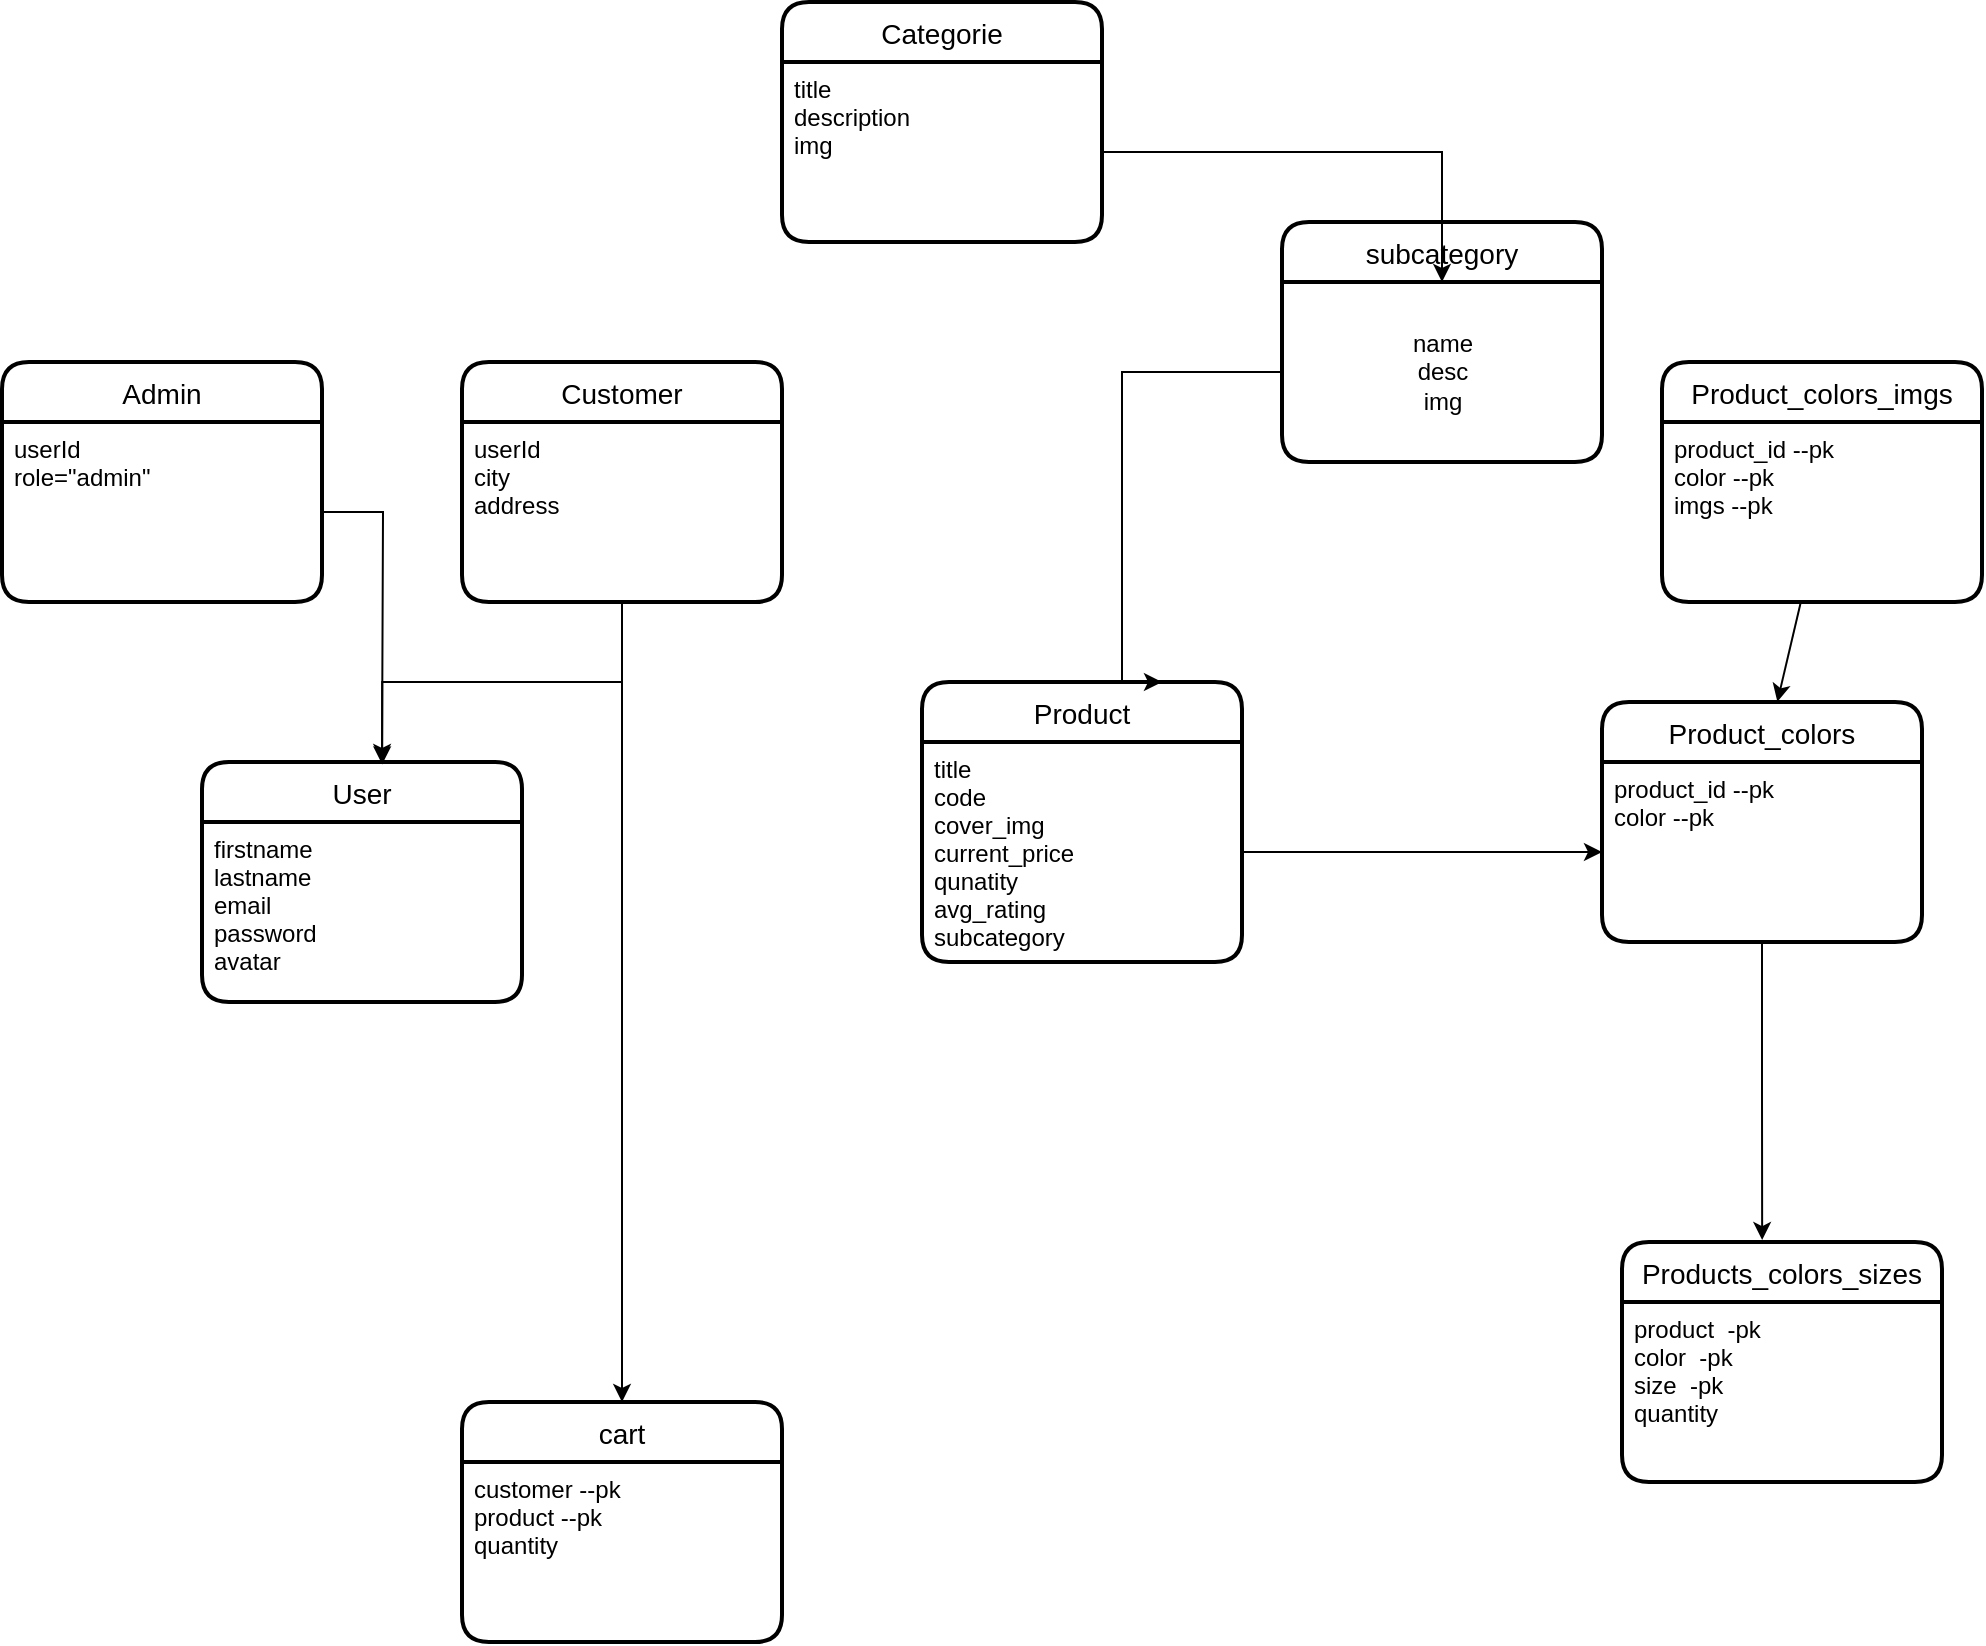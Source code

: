 <mxfile>
    <diagram name="Page-1" id="ffrCedS6Av5aOX2267lV">
        <mxGraphModel dx="905" dy="1632" grid="1" gridSize="10" guides="1" tooltips="1" connect="1" arrows="1" fold="1" page="1" pageScale="1" pageWidth="850" pageHeight="1100" math="0" shadow="0">
            <root>
                <mxCell id="0"/>
                <mxCell id="1" parent="0"/>
                <mxCell id="ne0xaH8l7VcgD0dj2SvG-1" value="User" style="swimlane;childLayout=stackLayout;horizontal=1;startSize=30;horizontalStack=0;rounded=1;fontSize=14;fontStyle=0;strokeWidth=2;resizeParent=0;resizeLast=1;shadow=0;dashed=0;align=center;" parent="1" vertex="1">
                    <mxGeometry x="-40" y="100" width="160" height="120" as="geometry"/>
                </mxCell>
                <mxCell id="ne0xaH8l7VcgD0dj2SvG-2" value="firstname&#10;lastname&#10;email&#10;password&#10;avatar" style="align=left;strokeColor=none;fillColor=none;spacingLeft=4;fontSize=12;verticalAlign=top;resizable=0;rotatable=0;part=1;" parent="ne0xaH8l7VcgD0dj2SvG-1" vertex="1">
                    <mxGeometry y="30" width="160" height="90" as="geometry"/>
                </mxCell>
                <mxCell id="ne0xaH8l7VcgD0dj2SvG-3" value="Product" style="swimlane;childLayout=stackLayout;horizontal=1;startSize=30;horizontalStack=0;rounded=1;fontSize=14;fontStyle=0;strokeWidth=2;resizeParent=0;resizeLast=1;shadow=0;dashed=0;align=center;" parent="1" vertex="1">
                    <mxGeometry x="320" y="60" width="160" height="140" as="geometry"/>
                </mxCell>
                <mxCell id="ne0xaH8l7VcgD0dj2SvG-4" value="title&#10;code&#10;cover_img&#10;current_price&#10;qunatity&#10;avg_rating&#10;subcategory" style="align=left;strokeColor=none;fillColor=none;spacingLeft=4;fontSize=12;verticalAlign=top;resizable=0;rotatable=0;part=1;" parent="ne0xaH8l7VcgD0dj2SvG-3" vertex="1">
                    <mxGeometry y="30" width="160" height="110" as="geometry"/>
                </mxCell>
                <mxCell id="ne0xaH8l7VcgD0dj2SvG-6" value="Product_colors" style="swimlane;childLayout=stackLayout;horizontal=1;startSize=30;horizontalStack=0;rounded=1;fontSize=14;fontStyle=0;strokeWidth=2;resizeParent=0;resizeLast=1;shadow=0;dashed=0;align=center;" parent="1" vertex="1">
                    <mxGeometry x="660" y="70" width="160" height="120" as="geometry"/>
                </mxCell>
                <mxCell id="ne0xaH8l7VcgD0dj2SvG-7" value="product_id --pk&#10;color --pk&#10;" style="align=left;strokeColor=none;fillColor=none;spacingLeft=4;fontSize=12;verticalAlign=top;resizable=0;rotatable=0;part=1;" parent="ne0xaH8l7VcgD0dj2SvG-6" vertex="1">
                    <mxGeometry y="30" width="160" height="90" as="geometry"/>
                </mxCell>
                <mxCell id="ne0xaH8l7VcgD0dj2SvG-9" value="" style="edgeStyle=orthogonalEdgeStyle;rounded=0;orthogonalLoop=1;jettySize=auto;html=1;" parent="1" source="ne0xaH8l7VcgD0dj2SvG-4" target="ne0xaH8l7VcgD0dj2SvG-7" edge="1">
                    <mxGeometry relative="1" as="geometry"/>
                </mxCell>
                <mxCell id="ne0xaH8l7VcgD0dj2SvG-11" value="Products_colors_sizes" style="swimlane;childLayout=stackLayout;horizontal=1;startSize=30;horizontalStack=0;rounded=1;fontSize=14;fontStyle=0;strokeWidth=2;resizeParent=0;resizeLast=1;shadow=0;dashed=0;align=center;" parent="1" vertex="1">
                    <mxGeometry x="670" y="340" width="160" height="120" as="geometry"/>
                </mxCell>
                <mxCell id="ne0xaH8l7VcgD0dj2SvG-12" value="product  -pk&#10;color  -pk&#10;size  -pk&#10;quantity" style="align=left;strokeColor=none;fillColor=none;spacingLeft=4;fontSize=12;verticalAlign=top;resizable=0;rotatable=0;part=1;" parent="ne0xaH8l7VcgD0dj2SvG-11" vertex="1">
                    <mxGeometry y="30" width="160" height="90" as="geometry"/>
                </mxCell>
                <mxCell id="ne0xaH8l7VcgD0dj2SvG-15" value="Categorie" style="swimlane;childLayout=stackLayout;horizontal=1;startSize=30;horizontalStack=0;rounded=1;fontSize=14;fontStyle=0;strokeWidth=2;resizeParent=0;resizeLast=1;shadow=0;dashed=0;align=center;" parent="1" vertex="1">
                    <mxGeometry x="250" y="-280" width="160" height="120" as="geometry"/>
                </mxCell>
                <mxCell id="ne0xaH8l7VcgD0dj2SvG-16" value="title&#10;description&#10;img" style="align=left;strokeColor=none;fillColor=none;spacingLeft=4;fontSize=12;verticalAlign=top;resizable=0;rotatable=0;part=1;" parent="ne0xaH8l7VcgD0dj2SvG-15" vertex="1">
                    <mxGeometry y="30" width="160" height="90" as="geometry"/>
                </mxCell>
                <mxCell id="ne0xaH8l7VcgD0dj2SvG-19" style="edgeStyle=orthogonalEdgeStyle;rounded=0;orthogonalLoop=1;jettySize=auto;html=1;entryX=0.438;entryY=-0.008;entryDx=0;entryDy=0;entryPerimeter=0;" parent="1" source="ne0xaH8l7VcgD0dj2SvG-7" target="ne0xaH8l7VcgD0dj2SvG-11" edge="1">
                    <mxGeometry relative="1" as="geometry"/>
                </mxCell>
                <mxCell id="ne0xaH8l7VcgD0dj2SvG-21" value="cart" style="swimlane;childLayout=stackLayout;horizontal=1;startSize=30;horizontalStack=0;rounded=1;fontSize=14;fontStyle=0;strokeWidth=2;resizeParent=0;resizeLast=1;shadow=0;dashed=0;align=center;" parent="1" vertex="1">
                    <mxGeometry x="90" y="420" width="160" height="120" as="geometry"/>
                </mxCell>
                <mxCell id="ne0xaH8l7VcgD0dj2SvG-22" value="customer --pk&#10;product --pk&#10;quantity&#10;" style="align=left;strokeColor=none;fillColor=none;spacingLeft=4;fontSize=12;verticalAlign=top;resizable=0;rotatable=0;part=1;" parent="ne0xaH8l7VcgD0dj2SvG-21" vertex="1">
                    <mxGeometry y="30" width="160" height="90" as="geometry"/>
                </mxCell>
                <mxCell id="pdZs4WxcZeSt5Cbc3wFs-1" value="Admin" style="swimlane;childLayout=stackLayout;horizontal=1;startSize=30;horizontalStack=0;rounded=1;fontSize=14;fontStyle=0;strokeWidth=2;resizeParent=0;resizeLast=1;shadow=0;dashed=0;align=center;" parent="1" vertex="1">
                    <mxGeometry x="-140" y="-100" width="160" height="120" as="geometry"/>
                </mxCell>
                <mxCell id="pdZs4WxcZeSt5Cbc3wFs-2" value="userId&#10;role=&quot;admin&quot;" style="align=left;strokeColor=none;fillColor=none;spacingLeft=4;fontSize=12;verticalAlign=top;resizable=0;rotatable=0;part=1;" parent="pdZs4WxcZeSt5Cbc3wFs-1" vertex="1">
                    <mxGeometry y="30" width="160" height="90" as="geometry"/>
                </mxCell>
                <mxCell id="pdZs4WxcZeSt5Cbc3wFs-4" value="Customer" style="swimlane;childLayout=stackLayout;horizontal=1;startSize=30;horizontalStack=0;rounded=1;fontSize=14;fontStyle=0;strokeWidth=2;resizeParent=0;resizeLast=1;shadow=0;dashed=0;align=center;" parent="1" vertex="1">
                    <mxGeometry x="90" y="-100" width="160" height="120" as="geometry"/>
                </mxCell>
                <mxCell id="pdZs4WxcZeSt5Cbc3wFs-5" value="userId&#10;city&#10;address&#10;" style="align=left;strokeColor=none;fillColor=none;spacingLeft=4;fontSize=12;verticalAlign=top;resizable=0;rotatable=0;part=1;" parent="pdZs4WxcZeSt5Cbc3wFs-4" vertex="1">
                    <mxGeometry y="30" width="160" height="90" as="geometry"/>
                </mxCell>
                <mxCell id="pdZs4WxcZeSt5Cbc3wFs-6" value="subcategory" style="swimlane;childLayout=stackLayout;horizontal=1;startSize=30;horizontalStack=0;rounded=1;fontSize=14;fontStyle=0;strokeWidth=2;resizeParent=0;resizeLast=1;shadow=0;dashed=0;align=center;" parent="1" vertex="1">
                    <mxGeometry x="500" y="-170" width="160" height="120" as="geometry"/>
                </mxCell>
                <mxCell id="pdZs4WxcZeSt5Cbc3wFs-9" value="name&lt;br&gt;desc&lt;br&gt;img" style="text;html=1;align=center;verticalAlign=middle;resizable=0;points=[];autosize=1;strokeColor=none;fillColor=none;" parent="pdZs4WxcZeSt5Cbc3wFs-6" vertex="1">
                    <mxGeometry y="30" width="160" height="90" as="geometry"/>
                </mxCell>
                <mxCell id="pdZs4WxcZeSt5Cbc3wFs-11" style="edgeStyle=orthogonalEdgeStyle;rounded=0;orthogonalLoop=1;jettySize=auto;html=1;entryX=0.75;entryY=0;entryDx=0;entryDy=0;" parent="1" source="pdZs4WxcZeSt5Cbc3wFs-9" target="ne0xaH8l7VcgD0dj2SvG-3" edge="1">
                    <mxGeometry relative="1" as="geometry">
                        <Array as="points">
                            <mxPoint x="420" y="-95"/>
                            <mxPoint x="420" y="60"/>
                        </Array>
                    </mxGeometry>
                </mxCell>
                <mxCell id="pdZs4WxcZeSt5Cbc3wFs-14" style="edgeStyle=orthogonalEdgeStyle;rounded=0;orthogonalLoop=1;jettySize=auto;html=1;" parent="1" source="ne0xaH8l7VcgD0dj2SvG-16" target="pdZs4WxcZeSt5Cbc3wFs-9" edge="1">
                    <mxGeometry relative="1" as="geometry"/>
                </mxCell>
                <mxCell id="pdZs4WxcZeSt5Cbc3wFs-15" style="edgeStyle=orthogonalEdgeStyle;rounded=0;orthogonalLoop=1;jettySize=auto;html=1;entryX=0.5;entryY=0;entryDx=0;entryDy=0;" parent="1" source="pdZs4WxcZeSt5Cbc3wFs-5" target="ne0xaH8l7VcgD0dj2SvG-21" edge="1">
                    <mxGeometry relative="1" as="geometry">
                        <Array as="points">
                            <mxPoint x="170" y="390"/>
                        </Array>
                    </mxGeometry>
                </mxCell>
                <mxCell id="pdZs4WxcZeSt5Cbc3wFs-16" style="edgeStyle=orthogonalEdgeStyle;rounded=0;orthogonalLoop=1;jettySize=auto;html=1;entryX=0.563;entryY=0.01;entryDx=0;entryDy=0;entryPerimeter=0;" parent="1" source="pdZs4WxcZeSt5Cbc3wFs-5" target="ne0xaH8l7VcgD0dj2SvG-1" edge="1">
                    <mxGeometry relative="1" as="geometry"/>
                </mxCell>
                <mxCell id="pdZs4WxcZeSt5Cbc3wFs-17" style="edgeStyle=orthogonalEdgeStyle;rounded=0;orthogonalLoop=1;jettySize=auto;html=1;" parent="1" source="pdZs4WxcZeSt5Cbc3wFs-2" edge="1">
                    <mxGeometry relative="1" as="geometry">
                        <mxPoint x="50" y="100" as="targetPoint"/>
                    </mxGeometry>
                </mxCell>
                <mxCell id="2" value="Product_colors_imgs" style="swimlane;childLayout=stackLayout;horizontal=1;startSize=30;horizontalStack=0;rounded=1;fontSize=14;fontStyle=0;strokeWidth=2;resizeParent=0;resizeLast=1;shadow=0;dashed=0;align=center;" vertex="1" parent="1">
                    <mxGeometry x="690" y="-100" width="160" height="120" as="geometry"/>
                </mxCell>
                <mxCell id="3" value="product_id --pk&#10;color --pk&#10;imgs --pk&#10;" style="align=left;strokeColor=none;fillColor=none;spacingLeft=4;fontSize=12;verticalAlign=top;resizable=0;rotatable=0;part=1;" vertex="1" parent="2">
                    <mxGeometry y="30" width="160" height="90" as="geometry"/>
                </mxCell>
                <mxCell id="4" style="edgeStyle=none;html=1;entryX=0.548;entryY=-0.001;entryDx=0;entryDy=0;entryPerimeter=0;" edge="1" parent="1" source="3" target="ne0xaH8l7VcgD0dj2SvG-6">
                    <mxGeometry relative="1" as="geometry"/>
                </mxCell>
            </root>
        </mxGraphModel>
    </diagram>
</mxfile>
